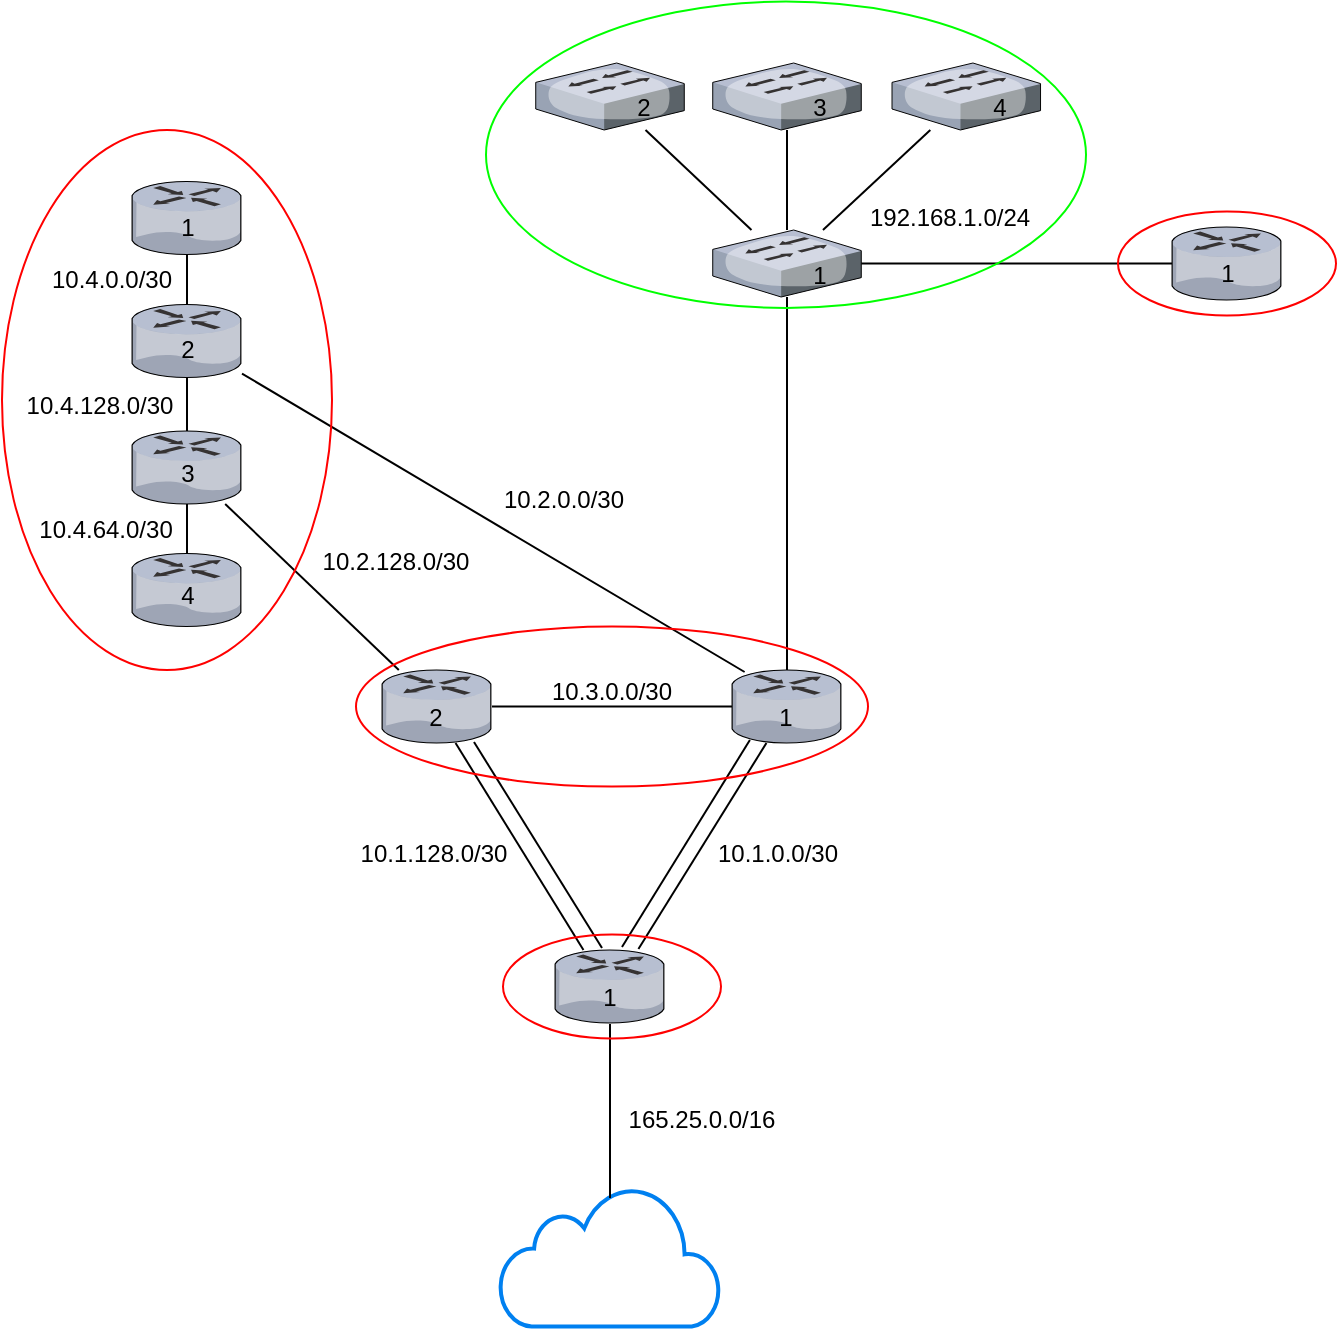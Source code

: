 <mxfile version="20.8.23" type="device"><diagram name="Page-1" id="6M9uT42f8RImbriMFqud"><mxGraphModel dx="1627" dy="764" grid="1" gridSize="10" guides="1" tooltips="1" connect="1" arrows="1" fold="1" page="1" pageScale="1" pageWidth="827" pageHeight="1169" math="0" shadow="0"><root><mxCell id="0"/><mxCell id="1" parent="0"/><mxCell id="zmfaXI20o6GVUPVBdAXt-5" value="" style="verticalLabelPosition=bottom;sketch=0;aspect=fixed;html=1;verticalAlign=top;strokeColor=none;align=center;outlineConnect=0;shape=mxgraph.citrix.router;" parent="1" vertex="1"><mxGeometry x="700" y="248.5" width="55" height="36.5" as="geometry"/></mxCell><mxCell id="zmfaXI20o6GVUPVBdAXt-6" value="" style="verticalLabelPosition=bottom;sketch=0;aspect=fixed;html=1;verticalAlign=top;strokeColor=none;align=center;outlineConnect=0;shape=mxgraph.citrix.router;" parent="1" vertex="1"><mxGeometry x="180" y="411.75" width="55" height="36.5" as="geometry"/></mxCell><mxCell id="zmfaXI20o6GVUPVBdAXt-8" value="" style="verticalLabelPosition=bottom;sketch=0;aspect=fixed;html=1;verticalAlign=top;strokeColor=none;align=center;outlineConnect=0;shape=mxgraph.citrix.router;" parent="1" vertex="1"><mxGeometry x="480" y="470" width="55" height="36.5" as="geometry"/></mxCell><mxCell id="zmfaXI20o6GVUPVBdAXt-10" value="" style="verticalLabelPosition=bottom;sketch=0;aspect=fixed;html=1;verticalAlign=top;strokeColor=none;align=center;outlineConnect=0;shape=mxgraph.citrix.router;" parent="1" vertex="1"><mxGeometry x="391.5" y="610" width="55" height="36.5" as="geometry"/></mxCell><mxCell id="zmfaXI20o6GVUPVBdAXt-12" value="" style="verticalLabelPosition=bottom;sketch=0;aspect=fixed;html=1;verticalAlign=top;strokeColor=none;align=center;outlineConnect=0;shape=mxgraph.citrix.router;" parent="1" vertex="1"><mxGeometry x="305" y="470" width="55" height="36.5" as="geometry"/></mxCell><mxCell id="zmfaXI20o6GVUPVBdAXt-13" value="" style="verticalLabelPosition=bottom;sketch=0;aspect=fixed;html=1;verticalAlign=top;strokeColor=none;align=center;outlineConnect=0;shape=mxgraph.citrix.switch;" parent="1" vertex="1"><mxGeometry x="560" y="166.5" width="74.27" height="33.5" as="geometry"/></mxCell><mxCell id="zmfaXI20o6GVUPVBdAXt-16" value="" style="html=1;verticalLabelPosition=bottom;align=center;labelBackgroundColor=#ffffff;verticalAlign=top;strokeWidth=2;strokeColor=#0080F0;shadow=0;dashed=0;shape=mxgraph.ios7.icons.cloud;" parent="1" vertex="1"><mxGeometry x="364" y="728.25" width="110" height="70" as="geometry"/></mxCell><mxCell id="zmfaXI20o6GVUPVBdAXt-18" value="" style="endArrow=none;html=1;rounded=0;entryX=0.5;entryY=1.014;entryDx=0;entryDy=0;entryPerimeter=0;exitX=0.5;exitY=0.082;exitDx=0;exitDy=0;exitPerimeter=0;" parent="1" source="zmfaXI20o6GVUPVBdAXt-16" target="zmfaXI20o6GVUPVBdAXt-10" edge="1"><mxGeometry width="50" height="50" relative="1" as="geometry"><mxPoint x="480" y="510" as="sourcePoint"/><mxPoint x="530" y="460" as="targetPoint"/></mxGeometry></mxCell><mxCell id="zmfaXI20o6GVUPVBdAXt-19" value="" style="endArrow=none;html=1;rounded=0;" parent="1" edge="1"><mxGeometry width="50" height="50" relative="1" as="geometry"><mxPoint x="405.724" y="610" as="sourcePoint"/><mxPoint x="341.776" y="506.5" as="targetPoint"/></mxGeometry></mxCell><mxCell id="zmfaXI20o6GVUPVBdAXt-20" value="" style="endArrow=none;html=1;rounded=0;" parent="1" edge="1"><mxGeometry width="50" height="50" relative="1" as="geometry"><mxPoint x="415" y="609" as="sourcePoint"/><mxPoint x="351" y="506" as="targetPoint"/></mxGeometry></mxCell><mxCell id="zmfaXI20o6GVUPVBdAXt-21" value="" style="endArrow=none;html=1;rounded=0;" parent="1" edge="1"><mxGeometry width="50" height="50" relative="1" as="geometry"><mxPoint x="424.996" y="608.5" as="sourcePoint"/><mxPoint x="488.944" y="505" as="targetPoint"/></mxGeometry></mxCell><mxCell id="zmfaXI20o6GVUPVBdAXt-22" value="" style="endArrow=none;html=1;rounded=0;" parent="1" edge="1"><mxGeometry width="50" height="50" relative="1" as="geometry"><mxPoint x="433.22" y="609.5" as="sourcePoint"/><mxPoint x="497.22" y="506.5" as="targetPoint"/></mxGeometry></mxCell><mxCell id="zmfaXI20o6GVUPVBdAXt-23" value="" style="endArrow=none;html=1;rounded=0;" parent="1" source="zmfaXI20o6GVUPVBdAXt-8" target="zmfaXI20o6GVUPVBdAXt-12" edge="1"><mxGeometry width="50" height="50" relative="1" as="geometry"><mxPoint x="480" y="510" as="sourcePoint"/><mxPoint x="530" y="460" as="targetPoint"/></mxGeometry></mxCell><mxCell id="zmfaXI20o6GVUPVBdAXt-24" value="" style="endArrow=none;html=1;rounded=0;startArrow=none;" parent="1" source="zmfaXI20o6GVUPVBdAXt-7" target="zmfaXI20o6GVUPVBdAXt-6" edge="1"><mxGeometry width="50" height="50" relative="1" as="geometry"><mxPoint x="480" y="510" as="sourcePoint"/><mxPoint x="530" y="460" as="targetPoint"/></mxGeometry></mxCell><mxCell id="zmfaXI20o6GVUPVBdAXt-11" value="" style="verticalLabelPosition=bottom;sketch=0;aspect=fixed;html=1;verticalAlign=top;strokeColor=none;align=center;outlineConnect=0;shape=mxgraph.citrix.router;" parent="1" vertex="1"><mxGeometry x="180" y="225.75" width="55" height="36.5" as="geometry"/></mxCell><mxCell id="zmfaXI20o6GVUPVBdAXt-25" value="" style="endArrow=none;html=1;rounded=0;" parent="1" source="zmfaXI20o6GVUPVBdAXt-7" target="zmfaXI20o6GVUPVBdAXt-12" edge="1"><mxGeometry width="50" height="50" relative="1" as="geometry"><mxPoint x="270" y="420" as="sourcePoint"/><mxPoint x="530" y="460" as="targetPoint"/></mxGeometry></mxCell><mxCell id="zmfaXI20o6GVUPVBdAXt-26" value="" style="endArrow=none;html=1;rounded=0;" parent="1" source="zmfaXI20o6GVUPVBdAXt-9" edge="1"><mxGeometry width="50" height="50" relative="1" as="geometry"><mxPoint x="231" y="261" as="sourcePoint"/><mxPoint x="486.312" y="471" as="targetPoint"/></mxGeometry></mxCell><mxCell id="zmfaXI20o6GVUPVBdAXt-27" value="" style="verticalLabelPosition=bottom;sketch=0;aspect=fixed;html=1;verticalAlign=top;strokeColor=none;align=center;outlineConnect=0;shape=mxgraph.citrix.switch;" parent="1" vertex="1"><mxGeometry x="470.37" y="166.5" width="74.27" height="33.5" as="geometry"/></mxCell><mxCell id="zmfaXI20o6GVUPVBdAXt-28" value="" style="verticalLabelPosition=bottom;sketch=0;aspect=fixed;html=1;verticalAlign=top;strokeColor=none;align=center;outlineConnect=0;shape=mxgraph.citrix.switch;" parent="1" vertex="1"><mxGeometry x="381.87" y="166.5" width="74.27" height="33.5" as="geometry"/></mxCell><mxCell id="zmfaXI20o6GVUPVBdAXt-29" value="" style="verticalLabelPosition=bottom;sketch=0;aspect=fixed;html=1;verticalAlign=top;strokeColor=none;align=center;outlineConnect=0;shape=mxgraph.citrix.switch;" parent="1" vertex="1"><mxGeometry x="470.37" y="250" width="74.27" height="33.5" as="geometry"/></mxCell><mxCell id="zmfaXI20o6GVUPVBdAXt-30" value="" style="endArrow=none;html=1;rounded=0;" parent="1" source="zmfaXI20o6GVUPVBdAXt-8" target="zmfaXI20o6GVUPVBdAXt-29" edge="1"><mxGeometry width="50" height="50" relative="1" as="geometry"><mxPoint x="480" y="510" as="sourcePoint"/><mxPoint x="530" y="460" as="targetPoint"/></mxGeometry></mxCell><mxCell id="zmfaXI20o6GVUPVBdAXt-31" value="" style="endArrow=none;html=1;rounded=0;" parent="1" source="zmfaXI20o6GVUPVBdAXt-29" target="zmfaXI20o6GVUPVBdAXt-28" edge="1"><mxGeometry width="50" height="50" relative="1" as="geometry"><mxPoint x="480" y="510" as="sourcePoint"/><mxPoint x="530" y="460" as="targetPoint"/></mxGeometry></mxCell><mxCell id="zmfaXI20o6GVUPVBdAXt-32" value="" style="endArrow=none;html=1;rounded=0;" parent="1" source="zmfaXI20o6GVUPVBdAXt-29" target="zmfaXI20o6GVUPVBdAXt-27" edge="1"><mxGeometry width="50" height="50" relative="1" as="geometry"><mxPoint x="480" y="510" as="sourcePoint"/><mxPoint x="530" y="460" as="targetPoint"/></mxGeometry></mxCell><mxCell id="zmfaXI20o6GVUPVBdAXt-33" value="" style="endArrow=none;html=1;rounded=0;" parent="1" source="zmfaXI20o6GVUPVBdAXt-29" target="zmfaXI20o6GVUPVBdAXt-13" edge="1"><mxGeometry width="50" height="50" relative="1" as="geometry"><mxPoint x="480" y="510" as="sourcePoint"/><mxPoint x="530" y="460" as="targetPoint"/></mxGeometry></mxCell><mxCell id="zmfaXI20o6GVUPVBdAXt-34" value="" style="endArrow=none;html=1;rounded=0;" parent="1" source="zmfaXI20o6GVUPVBdAXt-5" target="zmfaXI20o6GVUPVBdAXt-29" edge="1"><mxGeometry width="50" height="50" relative="1" as="geometry"><mxPoint x="690" y="267" as="sourcePoint"/><mxPoint x="530" y="460" as="targetPoint"/></mxGeometry></mxCell><mxCell id="zmfaXI20o6GVUPVBdAXt-36" value="165.25.0.0/16" style="text;html=1;strokeColor=none;fillColor=none;align=center;verticalAlign=middle;whiteSpace=wrap;rounded=0;" parent="1" vertex="1"><mxGeometry x="435" y="680" width="60" height="30" as="geometry"/></mxCell><mxCell id="zmfaXI20o6GVUPVBdAXt-45" value="" style="ellipse;whiteSpace=wrap;html=1;strokeColor=#FF0000;fillColor=none;" parent="1" vertex="1"><mxGeometry x="115" y="200" width="165" height="270" as="geometry"/></mxCell><mxCell id="zmfaXI20o6GVUPVBdAXt-46" value="" style="ellipse;whiteSpace=wrap;html=1;strokeColor=#FF0000;fillColor=none;" parent="1" vertex="1"><mxGeometry x="292" y="448.25" width="256" height="80" as="geometry"/></mxCell><mxCell id="zmfaXI20o6GVUPVBdAXt-51" value="" style="ellipse;whiteSpace=wrap;html=1;strokeColor=#00FF00;fillColor=none;" parent="1" vertex="1"><mxGeometry x="357" y="135.75" width="300" height="153.25" as="geometry"/></mxCell><mxCell id="zmfaXI20o6GVUPVBdAXt-52" value="10.3.0.0/30" style="text;html=1;strokeColor=none;fillColor=none;align=center;verticalAlign=middle;whiteSpace=wrap;rounded=0;" parent="1" vertex="1"><mxGeometry x="390" y="466" width="60" height="30" as="geometry"/></mxCell><mxCell id="zmfaXI20o6GVUPVBdAXt-53" value="10.4.0.0/30" style="text;html=1;strokeColor=none;fillColor=none;align=center;verticalAlign=middle;whiteSpace=wrap;rounded=0;" parent="1" vertex="1"><mxGeometry x="140" y="260.25" width="60" height="30" as="geometry"/></mxCell><mxCell id="zmfaXI20o6GVUPVBdAXt-54" value="10.4.128.0/30" style="text;html=1;strokeColor=none;fillColor=none;align=center;verticalAlign=middle;whiteSpace=wrap;rounded=0;" parent="1" vertex="1"><mxGeometry x="134" y="322.5" width="60" height="30" as="geometry"/></mxCell><mxCell id="zmfaXI20o6GVUPVBdAXt-55" value="10.4.64.0/30" style="text;html=1;strokeColor=none;fillColor=none;align=center;verticalAlign=middle;whiteSpace=wrap;rounded=0;" parent="1" vertex="1"><mxGeometry x="137" y="384.75" width="60" height="30" as="geometry"/></mxCell><mxCell id="zmfaXI20o6GVUPVBdAXt-56" value="192.168.1.0/24" style="text;html=1;strokeColor=none;fillColor=none;align=center;verticalAlign=middle;whiteSpace=wrap;rounded=0;" parent="1" vertex="1"><mxGeometry x="559" y="228.75" width="60" height="30" as="geometry"/></mxCell><mxCell id="zmfaXI20o6GVUPVBdAXt-57" value="10.1.0.0/30" style="text;html=1;strokeColor=none;fillColor=none;align=center;verticalAlign=middle;whiteSpace=wrap;rounded=0;" parent="1" vertex="1"><mxGeometry x="473" y="547" width="60" height="30" as="geometry"/></mxCell><mxCell id="zmfaXI20o6GVUPVBdAXt-58" value="10.1.128.0/30" style="text;html=1;strokeColor=none;fillColor=none;align=center;verticalAlign=middle;whiteSpace=wrap;rounded=0;" parent="1" vertex="1"><mxGeometry x="301" y="547" width="60" height="30" as="geometry"/></mxCell><mxCell id="zmfaXI20o6GVUPVBdAXt-59" value="10.2.0.0/30" style="text;html=1;strokeColor=none;fillColor=none;align=center;verticalAlign=middle;whiteSpace=wrap;rounded=0;" parent="1" vertex="1"><mxGeometry x="365.5" y="370" width="60" height="30" as="geometry"/></mxCell><mxCell id="zmfaXI20o6GVUPVBdAXt-60" value="10.2.128.0/30" style="text;html=1;strokeColor=none;fillColor=none;align=center;verticalAlign=middle;whiteSpace=wrap;rounded=0;" parent="1" vertex="1"><mxGeometry x="282" y="401" width="60" height="30" as="geometry"/></mxCell><mxCell id="FC104BvzY_exGqNS505I-1" value="" style="endArrow=none;html=1;rounded=0;" parent="1" source="zmfaXI20o6GVUPVBdAXt-11" target="zmfaXI20o6GVUPVBdAXt-7" edge="1"><mxGeometry width="50" height="50" relative="1" as="geometry"><mxPoint x="248" y="419" as="sourcePoint"/><mxPoint x="248" y="507" as="targetPoint"/></mxGeometry></mxCell><mxCell id="zmfaXI20o6GVUPVBdAXt-7" value="" style="verticalLabelPosition=bottom;sketch=0;aspect=fixed;html=1;verticalAlign=top;strokeColor=none;align=center;outlineConnect=0;shape=mxgraph.citrix.router;" parent="1" vertex="1"><mxGeometry x="180" y="350.5" width="55" height="36.5" as="geometry"/></mxCell><mxCell id="zmfaXI20o6GVUPVBdAXt-9" value="" style="verticalLabelPosition=bottom;sketch=0;aspect=fixed;html=1;verticalAlign=top;strokeColor=none;align=center;outlineConnect=0;shape=mxgraph.citrix.router;" parent="1" vertex="1"><mxGeometry x="180" y="287.25" width="55" height="36.5" as="geometry"/></mxCell><mxCell id="5Z_DqreC-H40mnVe3TAh-1" value="" style="ellipse;whiteSpace=wrap;html=1;strokeColor=#FF0000;fillColor=none;" parent="1" vertex="1"><mxGeometry x="365.5" y="602.25" width="109" height="52" as="geometry"/></mxCell><mxCell id="5Z_DqreC-H40mnVe3TAh-2" value="" style="ellipse;whiteSpace=wrap;html=1;strokeColor=#FF0000;fillColor=none;" parent="1" vertex="1"><mxGeometry x="673" y="240.75" width="109" height="52" as="geometry"/></mxCell><mxCell id="BPJRyI_Q7HAExdJIKtFS-1" value="1" style="text;html=1;strokeColor=none;fillColor=none;align=center;verticalAlign=middle;whiteSpace=wrap;rounded=0;" vertex="1" parent="1"><mxGeometry x="389" y="619.25" width="60" height="30" as="geometry"/></mxCell><mxCell id="BPJRyI_Q7HAExdJIKtFS-2" value="1" style="text;html=1;strokeColor=none;fillColor=none;align=center;verticalAlign=middle;whiteSpace=wrap;rounded=0;" vertex="1" parent="1"><mxGeometry x="477" y="478.5" width="60" height="30" as="geometry"/></mxCell><mxCell id="BPJRyI_Q7HAExdJIKtFS-3" value="1" style="text;html=1;strokeColor=none;fillColor=none;align=center;verticalAlign=middle;whiteSpace=wrap;rounded=0;" vertex="1" parent="1"><mxGeometry x="178" y="234.25" width="60" height="30" as="geometry"/></mxCell><mxCell id="BPJRyI_Q7HAExdJIKtFS-4" value="1" style="text;html=1;strokeColor=none;fillColor=none;align=center;verticalAlign=middle;whiteSpace=wrap;rounded=0;" vertex="1" parent="1"><mxGeometry x="494" y="257.75" width="60" height="30" as="geometry"/></mxCell><mxCell id="BPJRyI_Q7HAExdJIKtFS-5" value="1" style="text;html=1;strokeColor=none;fillColor=none;align=center;verticalAlign=middle;whiteSpace=wrap;rounded=0;" vertex="1" parent="1"><mxGeometry x="698" y="257.25" width="60" height="30" as="geometry"/></mxCell><mxCell id="BPJRyI_Q7HAExdJIKtFS-6" value="2" style="text;html=1;strokeColor=none;fillColor=none;align=center;verticalAlign=middle;whiteSpace=wrap;rounded=0;" vertex="1" parent="1"><mxGeometry x="178" y="294.75" width="60" height="30" as="geometry"/></mxCell><mxCell id="BPJRyI_Q7HAExdJIKtFS-7" value="2" style="text;html=1;strokeColor=none;fillColor=none;align=center;verticalAlign=middle;whiteSpace=wrap;rounded=0;" vertex="1" parent="1"><mxGeometry x="302" y="478.5" width="60" height="30" as="geometry"/></mxCell><mxCell id="BPJRyI_Q7HAExdJIKtFS-8" value="2" style="text;html=1;strokeColor=none;fillColor=none;align=center;verticalAlign=middle;whiteSpace=wrap;rounded=0;" vertex="1" parent="1"><mxGeometry x="406.37" y="174" width="60" height="30" as="geometry"/></mxCell><mxCell id="BPJRyI_Q7HAExdJIKtFS-9" value="3" style="text;html=1;strokeColor=none;fillColor=none;align=center;verticalAlign=middle;whiteSpace=wrap;rounded=0;" vertex="1" parent="1"><mxGeometry x="177.5" y="356.75" width="60" height="30" as="geometry"/></mxCell><mxCell id="BPJRyI_Q7HAExdJIKtFS-11" value="3" style="text;html=1;strokeColor=none;fillColor=none;align=center;verticalAlign=middle;whiteSpace=wrap;rounded=0;" vertex="1" parent="1"><mxGeometry x="494" y="174" width="60" height="30" as="geometry"/></mxCell><mxCell id="BPJRyI_Q7HAExdJIKtFS-12" value="4" style="text;html=1;strokeColor=none;fillColor=none;align=center;verticalAlign=middle;whiteSpace=wrap;rounded=0;" vertex="1" parent="1"><mxGeometry x="177.5" y="418.25" width="60" height="30" as="geometry"/></mxCell><mxCell id="BPJRyI_Q7HAExdJIKtFS-13" value="4" style="text;html=1;strokeColor=none;fillColor=none;align=center;verticalAlign=middle;whiteSpace=wrap;rounded=0;" vertex="1" parent="1"><mxGeometry x="584" y="174" width="60" height="30" as="geometry"/></mxCell></root></mxGraphModel></diagram></mxfile>